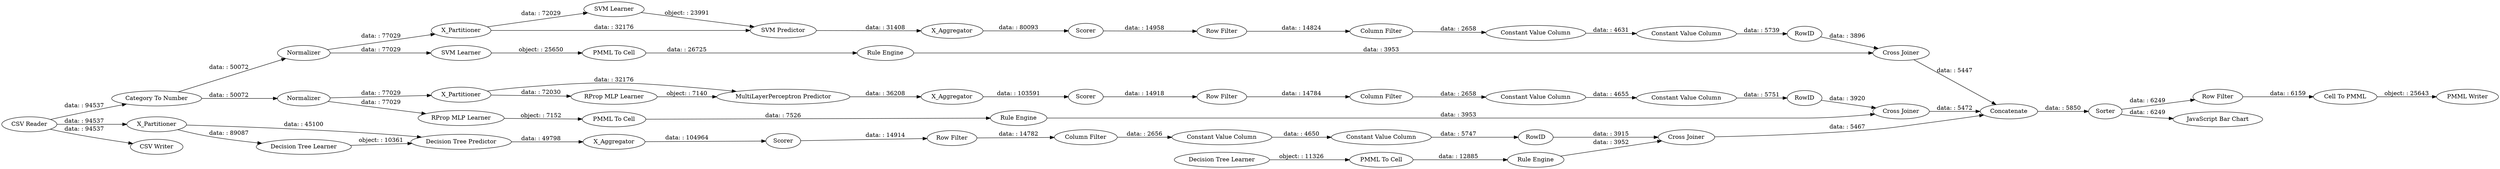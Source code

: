 digraph {
	"4489169866751875985_39" [label=Scorer]
	"-285415835436622306_293" [label=RowID]
	"-1224337550329670178_63" [label="CSV Writer"]
	"-1224337550329670178_60" [label=Concatenate]
	"-2380503791235881924_34" [label="PMML To Cell"]
	"-7803388922461818502_2" [label=X_Partitioner]
	"-2861761612229675637_31" [label="SVM Learner"]
	"2764739602371351056_28" [label="PMML To Cell"]
	"1479957932439515357_290" [label="Constant Value Column"]
	"-1224337550329670178_54" [label="Cell To PMML"]
	"-285415835436622306_9" [label="Row Filter"]
	"-7104095169428319481_9" [label="Row Filter"]
	"2764739602371351056_33" [label="Decision Tree Learner"]
	"1479957932439515357_294" [label="Column Filter"]
	"-7803388922461818502_39" [label=Normalizer]
	"-2861761612229675637_32" [label="SVM Predictor"]
	"-7104095169428319481_290" [label="Constant Value Column"]
	"-2861761612229675637_7" [label=X_Aggregator]
	"4489169866751875985_32" [label="Decision Tree Predictor"]
	"-2861761612229675637_41" [label=Scorer]
	"1479957932439515357_293" [label=RowID]
	"4489169866751875985_2" [label=X_Partitioner]
	"-1224337550329670178_52" [label=Sorter]
	"-7104095169428319481_293" [label=RowID]
	"-2861761612229675637_39" [label="Cross Joiner"]
	"4371310774855778281_34" [label="Rule Engine"]
	"-1224337550329670178_53" [label="Row Filter"]
	"-2861761612229675637_40" [label=Normalizer]
	"-1224337550329670178_59" [label="JavaScript Bar Chart"]
	"-2380503791235881924_35" [label="Rule Engine"]
	"4371310774855778281_35" [label="RProp MLP Learner"]
	"-7803388922461818502_40" [label=Scorer]
	"-2380503791235881924_33" [label="SVM Learner"]
	"4489169866751875985_7" [label=X_Aggregator]
	"-285415835436622306_290" [label="Constant Value Column"]
	"-1224337550329670178_61" [label="PMML Writer"]
	"-7803388922461818502_32" [label="MultiLayerPerceptron Predictor"]
	"-1224337550329670178_62" [label="CSV Reader"]
	"2764739602371351056_34" [label="Rule Engine"]
	"1479957932439515357_9" [label="Row Filter"]
	"1479957932439515357_292" [label="Constant Value Column"]
	"-285415835436622306_294" [label="Column Filter"]
	"-7104095169428319481_292" [label="Constant Value Column"]
	"-7803388922461818502_38" [label="Cross Joiner"]
	"4489169866751875985_31" [label="Decision Tree Learner"]
	"4489169866751875985_38" [label="Cross Joiner"]
	"-7803388922461818502_7" [label=X_Aggregator]
	"4371310774855778281_22" [label="PMML To Cell"]
	"-1224337550329670178_58" [label="Category To Number"]
	"-2861761612229675637_2" [label=X_Partitioner]
	"-7104095169428319481_294" [label="Column Filter"]
	"-285415835436622306_292" [label="Constant Value Column"]
	"-7803388922461818502_31" [label="RProp MLP Learner"]
	"-7803388922461818502_2" -> "-7803388922461818502_32" [label="data: : 32176"]
	"4489169866751875985_2" -> "4489169866751875985_32" [label="data: : 45100"]
	"-7803388922461818502_2" -> "-7803388922461818502_31" [label="data: : 72030"]
	"-2861761612229675637_41" -> "1479957932439515357_9" [label="data: : 14958"]
	"4371310774855778281_22" -> "4371310774855778281_34" [label="data: : 7526"]
	"-7104095169428319481_9" -> "-7104095169428319481_294" [label="data: : 14784"]
	"-7803388922461818502_38" -> "-1224337550329670178_60" [label="data: : 5472"]
	"2764739602371351056_33" -> "2764739602371351056_28" [label="object: : 11326"]
	"-2380503791235881924_33" -> "-2380503791235881924_34" [label="object: : 25650"]
	"-1224337550329670178_62" -> "-1224337550329670178_63" [label="data: : 94537"]
	"1479957932439515357_294" -> "1479957932439515357_290" [label="data: : 2658"]
	"-285415835436622306_293" -> "4489169866751875985_38" [label="data: : 3915"]
	"1479957932439515357_9" -> "1479957932439515357_294" [label="data: : 14824"]
	"4489169866751875985_2" -> "4489169866751875985_31" [label="data: : 89087"]
	"4489169866751875985_32" -> "4489169866751875985_7" [label="data: : 49798"]
	"-2380503791235881924_34" -> "-2380503791235881924_35" [label="data: : 26725"]
	"2764739602371351056_34" -> "4489169866751875985_38" [label="data: : 3952"]
	"-2861761612229675637_40" -> "-2380503791235881924_33" [label="data: : 77029"]
	"-7803388922461818502_31" -> "-7803388922461818502_32" [label="object: : 7140"]
	"-7803388922461818502_7" -> "-7803388922461818502_40" [label="data: : 103591"]
	"1479957932439515357_290" -> "1479957932439515357_292" [label="data: : 4631"]
	"-1224337550329670178_53" -> "-1224337550329670178_54" [label="data: : 6159"]
	"-7803388922461818502_40" -> "-7104095169428319481_9" [label="data: : 14918"]
	"4371310774855778281_35" -> "4371310774855778281_22" [label="object: : 7152"]
	"-285415835436622306_292" -> "-285415835436622306_293" [label="data: : 5747"]
	"-2861761612229675637_2" -> "-2861761612229675637_32" [label="data: : 32176"]
	"-1224337550329670178_62" -> "-1224337550329670178_58" [label="data: : 94537"]
	"-2380503791235881924_35" -> "-2861761612229675637_39" [label="data: : 3953"]
	"-2861761612229675637_2" -> "-2861761612229675637_31" [label="data: : 72029"]
	"-285415835436622306_290" -> "-285415835436622306_292" [label="data: : 4650"]
	"-285415835436622306_9" -> "-285415835436622306_294" [label="data: : 14782"]
	"4489169866751875985_39" -> "-285415835436622306_9" [label="data: : 14914"]
	"-7104095169428319481_294" -> "-7104095169428319481_290" [label="data: : 2658"]
	"-7803388922461818502_39" -> "4371310774855778281_35" [label="data: : 77029"]
	"1479957932439515357_293" -> "-2861761612229675637_39" [label="data: : 3896"]
	"-2861761612229675637_39" -> "-1224337550329670178_60" [label="data: : 5447"]
	"4371310774855778281_34" -> "-7803388922461818502_38" [label="data: : 3953"]
	"-1224337550329670178_58" -> "-7803388922461818502_39" [label="data: : 50072"]
	"-2861761612229675637_7" -> "-2861761612229675637_41" [label="data: : 80093"]
	"-7803388922461818502_32" -> "-7803388922461818502_7" [label="data: : 36208"]
	"-7104095169428319481_290" -> "-7104095169428319481_292" [label="data: : 4655"]
	"4489169866751875985_38" -> "-1224337550329670178_60" [label="data: : 5467"]
	"-1224337550329670178_60" -> "-1224337550329670178_52" [label="data: : 5850"]
	"-1224337550329670178_62" -> "4489169866751875985_2" [label="data: : 94537"]
	"-2861761612229675637_31" -> "-2861761612229675637_32" [label="object: : 23991"]
	"-7803388922461818502_39" -> "-7803388922461818502_2" [label="data: : 77029"]
	"2764739602371351056_28" -> "2764739602371351056_34" [label="data: : 12885"]
	"4489169866751875985_31" -> "4489169866751875985_32" [label="object: : 10361"]
	"-2861761612229675637_40" -> "-2861761612229675637_2" [label="data: : 77029"]
	"-2861761612229675637_32" -> "-2861761612229675637_7" [label="data: : 31408"]
	"-1224337550329670178_52" -> "-1224337550329670178_53" [label="data: : 6249"]
	"1479957932439515357_292" -> "1479957932439515357_293" [label="data: : 5739"]
	"-7104095169428319481_293" -> "-7803388922461818502_38" [label="data: : 3920"]
	"-1224337550329670178_58" -> "-2861761612229675637_40" [label="data: : 50072"]
	"-1224337550329670178_54" -> "-1224337550329670178_61" [label="object: : 25643"]
	"-285415835436622306_294" -> "-285415835436622306_290" [label="data: : 2656"]
	"-1224337550329670178_52" -> "-1224337550329670178_59" [label="data: : 6249"]
	"-7104095169428319481_292" -> "-7104095169428319481_293" [label="data: : 5751"]
	"4489169866751875985_7" -> "4489169866751875985_39" [label="data: : 104964"]
	rankdir=LR
}
